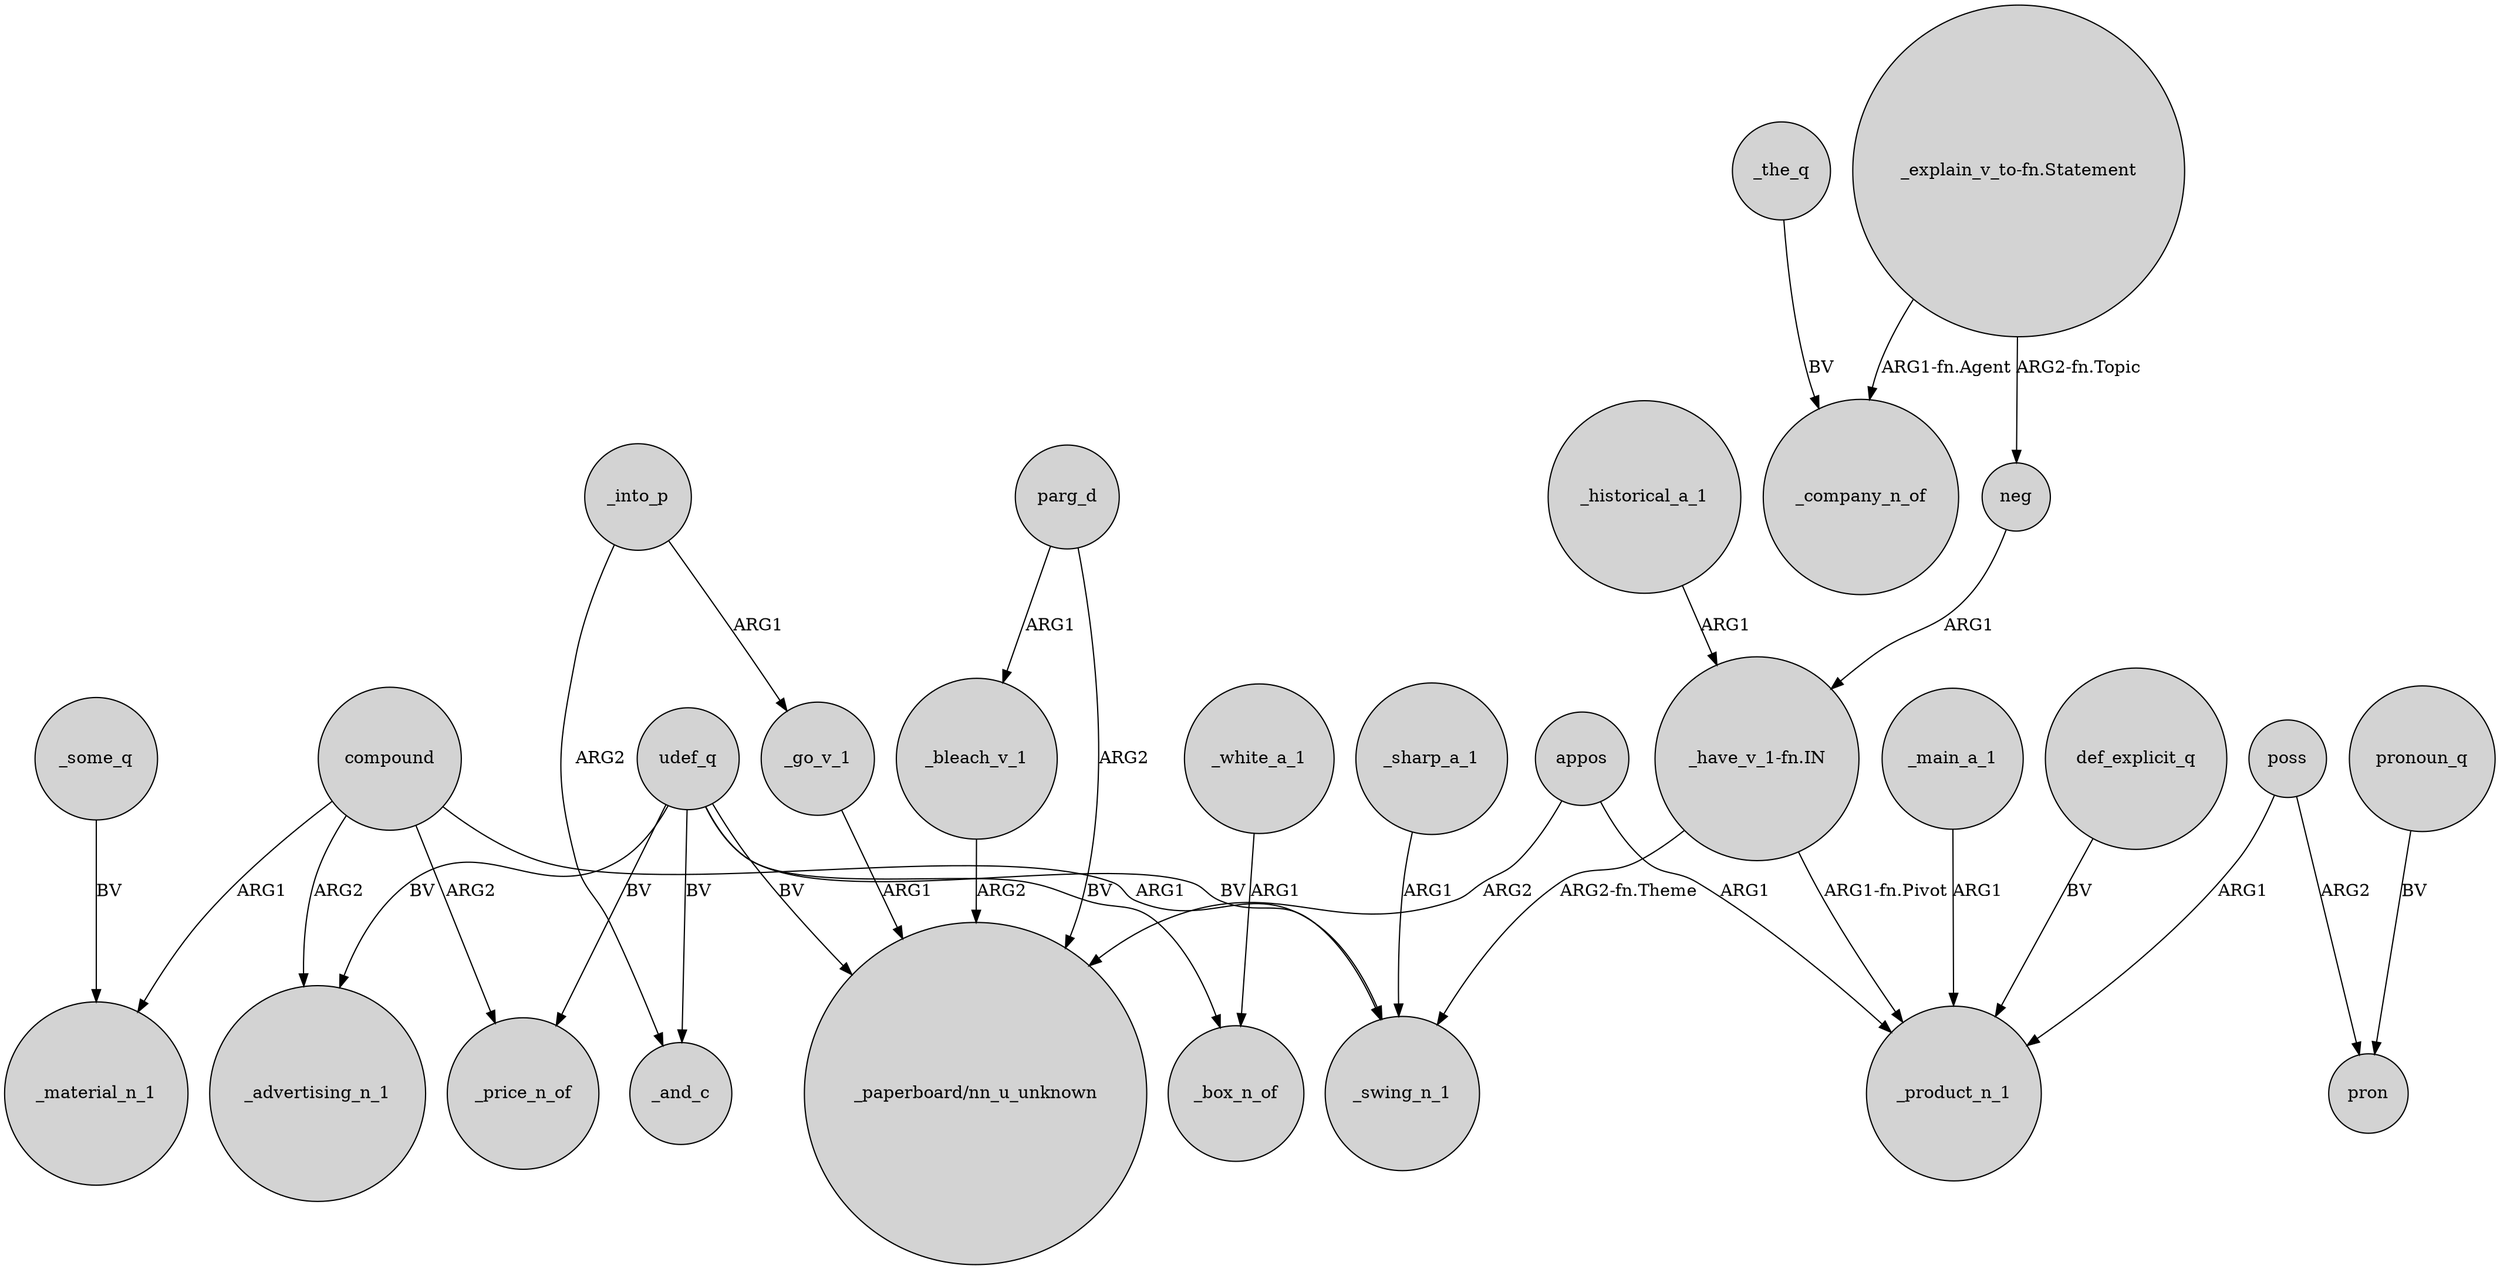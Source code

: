 digraph {
	node [shape=circle style=filled]
	def_explicit_q -> _product_n_1 [label=BV]
	parg_d -> "_paperboard/nn_u_unknown" [label=ARG2]
	_historical_a_1 -> "_have_v_1-fn.IN" [label=ARG1]
	compound -> _price_n_of [label=ARG2]
	poss -> _product_n_1 [label=ARG1]
	udef_q -> _price_n_of [label=BV]
	poss -> pron [label=ARG2]
	neg -> "_have_v_1-fn.IN" [label=ARG1]
	_main_a_1 -> _product_n_1 [label=ARG1]
	_go_v_1 -> "_paperboard/nn_u_unknown" [label=ARG1]
	compound -> _material_n_1 [label=ARG1]
	_white_a_1 -> _box_n_of [label=ARG1]
	appos -> "_paperboard/nn_u_unknown" [label=ARG2]
	_sharp_a_1 -> _swing_n_1 [label=ARG1]
	_the_q -> _company_n_of [label=BV]
	udef_q -> "_paperboard/nn_u_unknown" [label=BV]
	udef_q -> _advertising_n_1 [label=BV]
	pronoun_q -> pron [label=BV]
	udef_q -> _swing_n_1 [label=BV]
	"_explain_v_to-fn.Statement" -> _company_n_of [label="ARG1-fn.Agent"]
	appos -> _product_n_1 [label=ARG1]
	compound -> _advertising_n_1 [label=ARG2]
	_bleach_v_1 -> "_paperboard/nn_u_unknown" [label=ARG2]
	_into_p -> _and_c [label=ARG2]
	udef_q -> _box_n_of [label=BV]
	_some_q -> _material_n_1 [label=BV]
	"_explain_v_to-fn.Statement" -> neg [label="ARG2-fn.Topic"]
	udef_q -> _and_c [label=BV]
	"_have_v_1-fn.IN" -> _swing_n_1 [label="ARG2-fn.Theme"]
	compound -> _swing_n_1 [label=ARG1]
	_into_p -> _go_v_1 [label=ARG1]
	"_have_v_1-fn.IN" -> _product_n_1 [label="ARG1-fn.Pivot"]
	parg_d -> _bleach_v_1 [label=ARG1]
}
